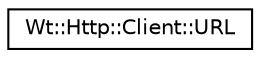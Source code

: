 digraph "Graphical Class Hierarchy"
{
 // LATEX_PDF_SIZE
  edge [fontname="Helvetica",fontsize="10",labelfontname="Helvetica",labelfontsize="10"];
  node [fontname="Helvetica",fontsize="10",shape=record];
  rankdir="LR";
  Node0 [label="Wt::Http::Client::URL",height=0.2,width=0.4,color="black", fillcolor="white", style="filled",URL="$structWt_1_1Http_1_1Client_1_1URL.html",tooltip="Utility class representing an URL."];
}
